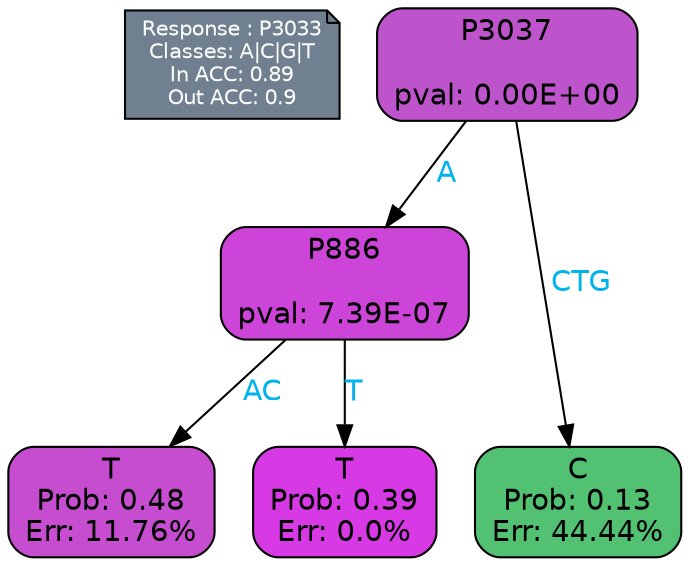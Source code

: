 digraph Tree {
node [shape=box, style="filled, rounded", color="black", fontname=helvetica] ;
graph [ranksep=equally, splines=polylines, bgcolor=transparent, dpi=600] ;
edge [fontname=helvetica] ;
LEGEND [label="Response : P3033
Classes: A|C|G|T
In ACC: 0.89
Out ACC: 0.9
",shape=note,align=left,style=filled,fillcolor="slategray",fontcolor="white",fontsize=10];1 [label="P3037

pval: 0.00E+00", fillcolor="#be54cc"] ;
2 [label="P886

pval: 7.39E-07", fillcolor="#cd44d9"] ;
3 [label="T
Prob: 0.48
Err: 11.76%", fillcolor="#c64dd0"] ;
4 [label="T
Prob: 0.39
Err: 0.0%", fillcolor="#d739e5"] ;
5 [label="C
Prob: 0.13
Err: 44.44%", fillcolor="#53c172"] ;
1 -> 2 [label="A",fontcolor=deepskyblue2] ;
1 -> 5 [label="CTG",fontcolor=deepskyblue2] ;
2 -> 3 [label="AC",fontcolor=deepskyblue2] ;
2 -> 4 [label="T",fontcolor=deepskyblue2] ;
{rank = same; 3;4;5;}{rank = same; LEGEND;1;}}